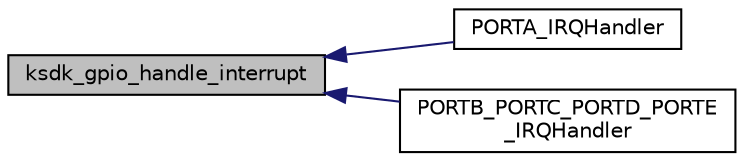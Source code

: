digraph "ksdk_gpio_handle_interrupt"
{
  edge [fontname="Helvetica",fontsize="10",labelfontname="Helvetica",labelfontsize="10"];
  node [fontname="Helvetica",fontsize="10",shape=record];
  rankdir="LR";
  Node1 [label="ksdk_gpio_handle_interrupt",height=0.2,width=0.4,color="black", fillcolor="grey75", style="filled", fontcolor="black"];
  Node1 -> Node2 [dir="back",color="midnightblue",fontsize="10",style="solid",fontname="Helvetica"];
  Node2 [label="PORTA_IRQHandler",height=0.2,width=0.4,color="black", fillcolor="white", style="filled",URL="$gpio__driver__irq__kl27z_8c.html#ae01b365de69142666b470757d24fae84"];
  Node1 -> Node3 [dir="back",color="midnightblue",fontsize="10",style="solid",fontname="Helvetica"];
  Node3 [label="PORTB_PORTC_PORTD_PORTE\l_IRQHandler",height=0.2,width=0.4,color="black", fillcolor="white", style="filled",URL="$gpio__driver__irq__kl27z_8c.html#af2521ef8b447748866a3ad2c818faa92"];
}
